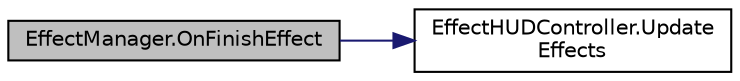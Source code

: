 digraph "EffectManager.OnFinishEffect"
{
 // INTERACTIVE_SVG=YES
 // LATEX_PDF_SIZE
  bgcolor="transparent";
  edge [fontname="Helvetica",fontsize="10",labelfontname="Helvetica",labelfontsize="10"];
  node [fontname="Helvetica",fontsize="10",shape=record];
  rankdir="LR";
  Node1 [label="EffectManager.OnFinishEffect",height=0.2,width=0.4,color="black", fillcolor="grey75", style="filled", fontcolor="black",tooltip="This function needs to be called whenever a TimedEffect finishes"];
  Node1 -> Node2 [color="midnightblue",fontsize="10",style="solid",fontname="Helvetica"];
  Node2 [label="EffectHUDController.Update\lEffects",height=0.2,width=0.4,color="black",URL="$class_effect_h_u_d_controller.html#a5d2dd46778d538fb1474624fd083818b",tooltip=" "];
}
